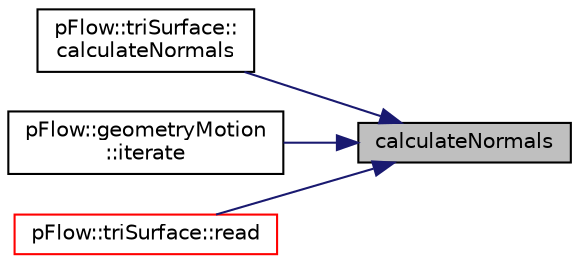 digraph "calculateNormals"
{
 // LATEX_PDF_SIZE
  edge [fontname="Helvetica",fontsize="10",labelfontname="Helvetica",labelfontsize="10"];
  node [fontname="Helvetica",fontsize="10",shape=record];
  rankdir="RL";
  Node1 [label="calculateNormals",height=0.2,width=0.4,color="black", fillcolor="grey75", style="filled", fontcolor="black",tooltip=" "];
  Node1 -> Node2 [dir="back",color="midnightblue",fontsize="10",style="solid",fontname="Helvetica"];
  Node2 [label="pFlow::triSurface::\lcalculateNormals",height=0.2,width=0.4,color="black", fillcolor="white", style="filled",URL="$classpFlow_1_1triSurface.html#a944f9c09c49f52ea0553d991dc816a08",tooltip=" "];
  Node1 -> Node3 [dir="back",color="midnightblue",fontsize="10",style="solid",fontname="Helvetica"];
  Node3 [label="pFlow::geometryMotion\l::iterate",height=0.2,width=0.4,color="black", fillcolor="white", style="filled",URL="$classpFlow_1_1geometryMotion.html#afa767bddda52eb71cea18f755e17d559",tooltip="Iterate geometry one time step"];
  Node1 -> Node4 [dir="back",color="midnightblue",fontsize="10",style="solid",fontname="Helvetica"];
  Node4 [label="pFlow::triSurface::read",height=0.2,width=0.4,color="red", fillcolor="white", style="filled",URL="$classpFlow_1_1triSurface.html#a1c713f45ca620694735a6a21959cc408",tooltip=" "];
}

